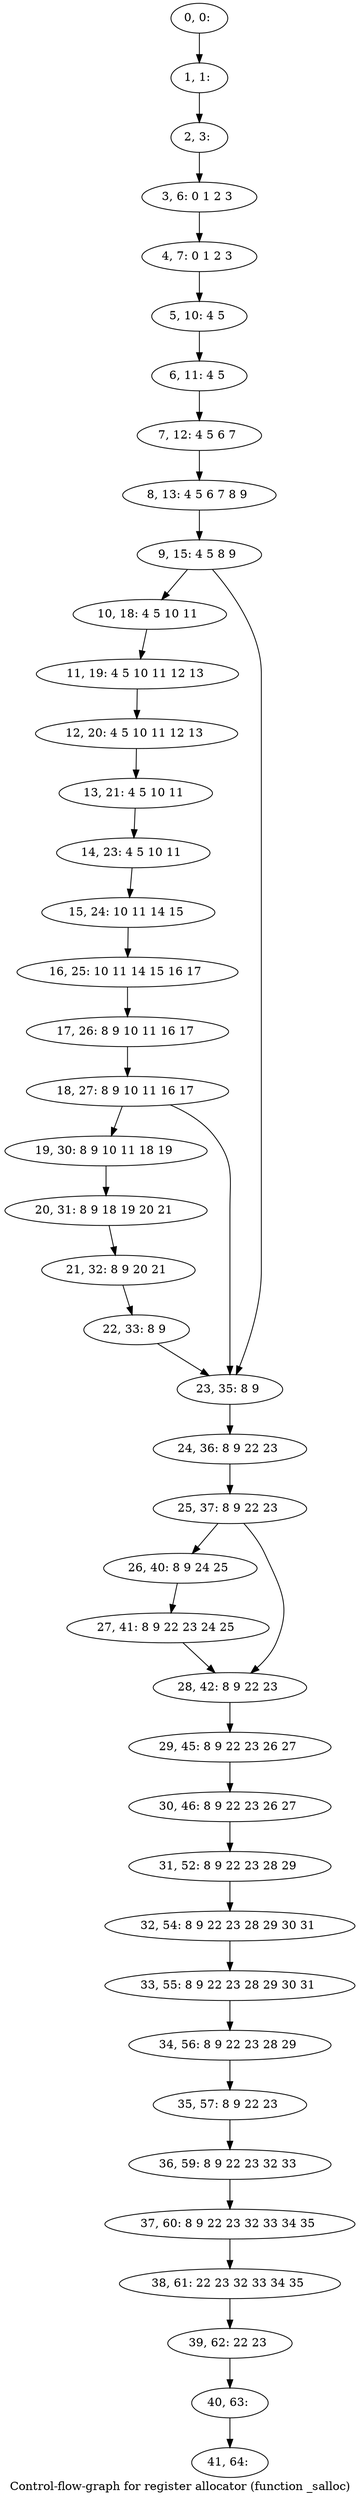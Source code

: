digraph G {
graph [label="Control-flow-graph for register allocator (function _salloc)"]
0[label="0, 0: "];
1[label="1, 1: "];
2[label="2, 3: "];
3[label="3, 6: 0 1 2 3 "];
4[label="4, 7: 0 1 2 3 "];
5[label="5, 10: 4 5 "];
6[label="6, 11: 4 5 "];
7[label="7, 12: 4 5 6 7 "];
8[label="8, 13: 4 5 6 7 8 9 "];
9[label="9, 15: 4 5 8 9 "];
10[label="10, 18: 4 5 10 11 "];
11[label="11, 19: 4 5 10 11 12 13 "];
12[label="12, 20: 4 5 10 11 12 13 "];
13[label="13, 21: 4 5 10 11 "];
14[label="14, 23: 4 5 10 11 "];
15[label="15, 24: 10 11 14 15 "];
16[label="16, 25: 10 11 14 15 16 17 "];
17[label="17, 26: 8 9 10 11 16 17 "];
18[label="18, 27: 8 9 10 11 16 17 "];
19[label="19, 30: 8 9 10 11 18 19 "];
20[label="20, 31: 8 9 18 19 20 21 "];
21[label="21, 32: 8 9 20 21 "];
22[label="22, 33: 8 9 "];
23[label="23, 35: 8 9 "];
24[label="24, 36: 8 9 22 23 "];
25[label="25, 37: 8 9 22 23 "];
26[label="26, 40: 8 9 24 25 "];
27[label="27, 41: 8 9 22 23 24 25 "];
28[label="28, 42: 8 9 22 23 "];
29[label="29, 45: 8 9 22 23 26 27 "];
30[label="30, 46: 8 9 22 23 26 27 "];
31[label="31, 52: 8 9 22 23 28 29 "];
32[label="32, 54: 8 9 22 23 28 29 30 31 "];
33[label="33, 55: 8 9 22 23 28 29 30 31 "];
34[label="34, 56: 8 9 22 23 28 29 "];
35[label="35, 57: 8 9 22 23 "];
36[label="36, 59: 8 9 22 23 32 33 "];
37[label="37, 60: 8 9 22 23 32 33 34 35 "];
38[label="38, 61: 22 23 32 33 34 35 "];
39[label="39, 62: 22 23 "];
40[label="40, 63: "];
41[label="41, 64: "];
0->1 ;
1->2 ;
2->3 ;
3->4 ;
4->5 ;
5->6 ;
6->7 ;
7->8 ;
8->9 ;
9->10 ;
9->23 ;
10->11 ;
11->12 ;
12->13 ;
13->14 ;
14->15 ;
15->16 ;
16->17 ;
17->18 ;
18->19 ;
18->23 ;
19->20 ;
20->21 ;
21->22 ;
22->23 ;
23->24 ;
24->25 ;
25->26 ;
25->28 ;
26->27 ;
27->28 ;
28->29 ;
29->30 ;
30->31 ;
31->32 ;
32->33 ;
33->34 ;
34->35 ;
35->36 ;
36->37 ;
37->38 ;
38->39 ;
39->40 ;
40->41 ;
}

